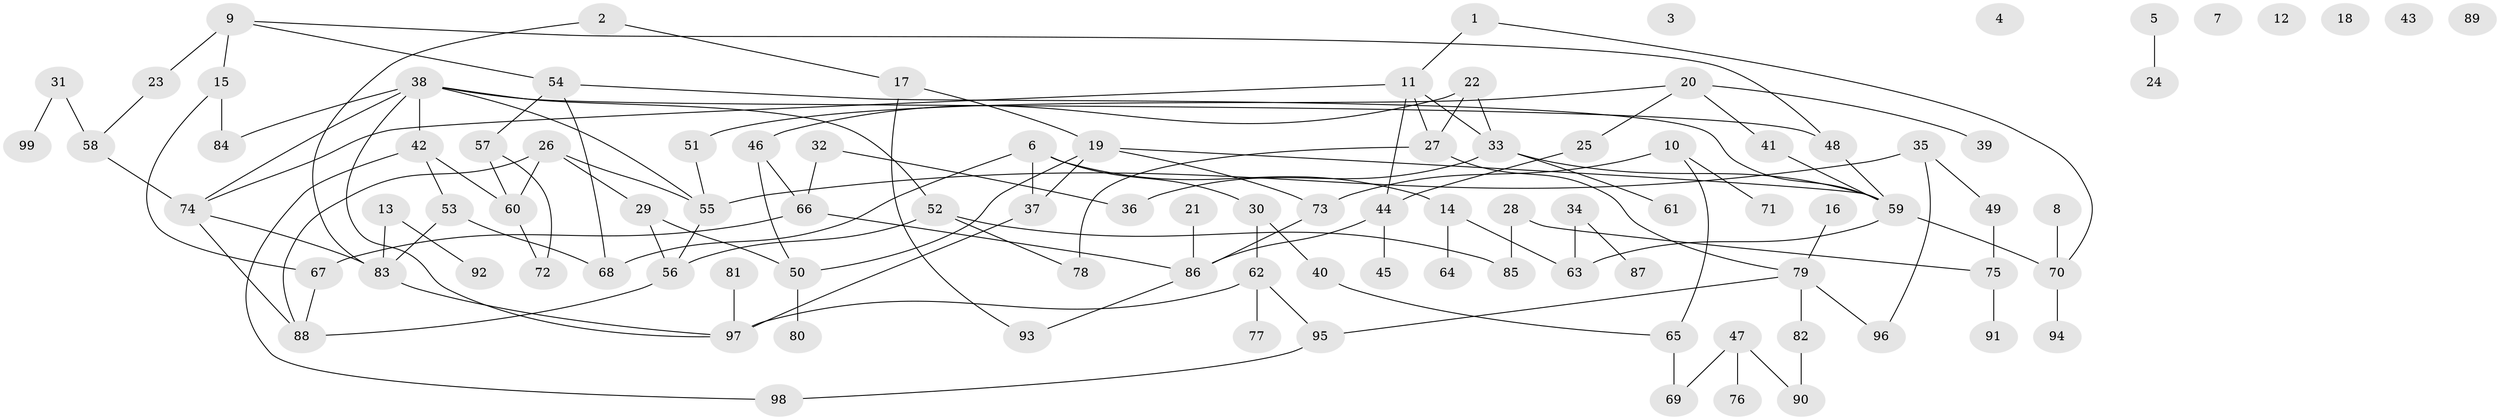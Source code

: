 // coarse degree distribution, {2: 0.20408163265306123, 0: 0.14285714285714285, 1: 0.24489795918367346, 4: 0.1836734693877551, 6: 0.04081632653061224, 5: 0.08163265306122448, 3: 0.061224489795918366, 7: 0.02040816326530612, 10: 0.02040816326530612}
// Generated by graph-tools (version 1.1) at 2025/43/03/04/25 21:43:18]
// undirected, 99 vertices, 128 edges
graph export_dot {
graph [start="1"]
  node [color=gray90,style=filled];
  1;
  2;
  3;
  4;
  5;
  6;
  7;
  8;
  9;
  10;
  11;
  12;
  13;
  14;
  15;
  16;
  17;
  18;
  19;
  20;
  21;
  22;
  23;
  24;
  25;
  26;
  27;
  28;
  29;
  30;
  31;
  32;
  33;
  34;
  35;
  36;
  37;
  38;
  39;
  40;
  41;
  42;
  43;
  44;
  45;
  46;
  47;
  48;
  49;
  50;
  51;
  52;
  53;
  54;
  55;
  56;
  57;
  58;
  59;
  60;
  61;
  62;
  63;
  64;
  65;
  66;
  67;
  68;
  69;
  70;
  71;
  72;
  73;
  74;
  75;
  76;
  77;
  78;
  79;
  80;
  81;
  82;
  83;
  84;
  85;
  86;
  87;
  88;
  89;
  90;
  91;
  92;
  93;
  94;
  95;
  96;
  97;
  98;
  99;
  1 -- 11;
  1 -- 70;
  2 -- 17;
  2 -- 83;
  5 -- 24;
  6 -- 14;
  6 -- 30;
  6 -- 37;
  6 -- 68;
  8 -- 70;
  9 -- 15;
  9 -- 23;
  9 -- 48;
  9 -- 54;
  10 -- 65;
  10 -- 71;
  10 -- 73;
  11 -- 27;
  11 -- 33;
  11 -- 44;
  11 -- 74;
  13 -- 83;
  13 -- 92;
  14 -- 63;
  14 -- 64;
  15 -- 67;
  15 -- 84;
  16 -- 79;
  17 -- 19;
  17 -- 93;
  19 -- 37;
  19 -- 50;
  19 -- 59;
  19 -- 73;
  20 -- 25;
  20 -- 39;
  20 -- 41;
  20 -- 51;
  21 -- 86;
  22 -- 27;
  22 -- 33;
  22 -- 46;
  23 -- 58;
  25 -- 44;
  26 -- 29;
  26 -- 55;
  26 -- 60;
  26 -- 88;
  27 -- 78;
  27 -- 79;
  28 -- 75;
  28 -- 85;
  29 -- 50;
  29 -- 56;
  30 -- 40;
  30 -- 62;
  31 -- 58;
  31 -- 99;
  32 -- 36;
  32 -- 66;
  33 -- 36;
  33 -- 59;
  33 -- 61;
  34 -- 63;
  34 -- 87;
  35 -- 49;
  35 -- 55;
  35 -- 96;
  37 -- 97;
  38 -- 42;
  38 -- 48;
  38 -- 52;
  38 -- 55;
  38 -- 74;
  38 -- 84;
  38 -- 97;
  40 -- 65;
  41 -- 59;
  42 -- 53;
  42 -- 60;
  42 -- 98;
  44 -- 45;
  44 -- 86;
  46 -- 50;
  46 -- 66;
  47 -- 69;
  47 -- 76;
  47 -- 90;
  48 -- 59;
  49 -- 75;
  50 -- 80;
  51 -- 55;
  52 -- 56;
  52 -- 78;
  52 -- 85;
  53 -- 68;
  53 -- 83;
  54 -- 57;
  54 -- 59;
  54 -- 68;
  55 -- 56;
  56 -- 88;
  57 -- 60;
  57 -- 72;
  58 -- 74;
  59 -- 63;
  59 -- 70;
  60 -- 72;
  62 -- 77;
  62 -- 95;
  62 -- 97;
  65 -- 69;
  66 -- 67;
  66 -- 86;
  67 -- 88;
  70 -- 94;
  73 -- 86;
  74 -- 83;
  74 -- 88;
  75 -- 91;
  79 -- 82;
  79 -- 95;
  79 -- 96;
  81 -- 97;
  82 -- 90;
  83 -- 97;
  86 -- 93;
  95 -- 98;
}
